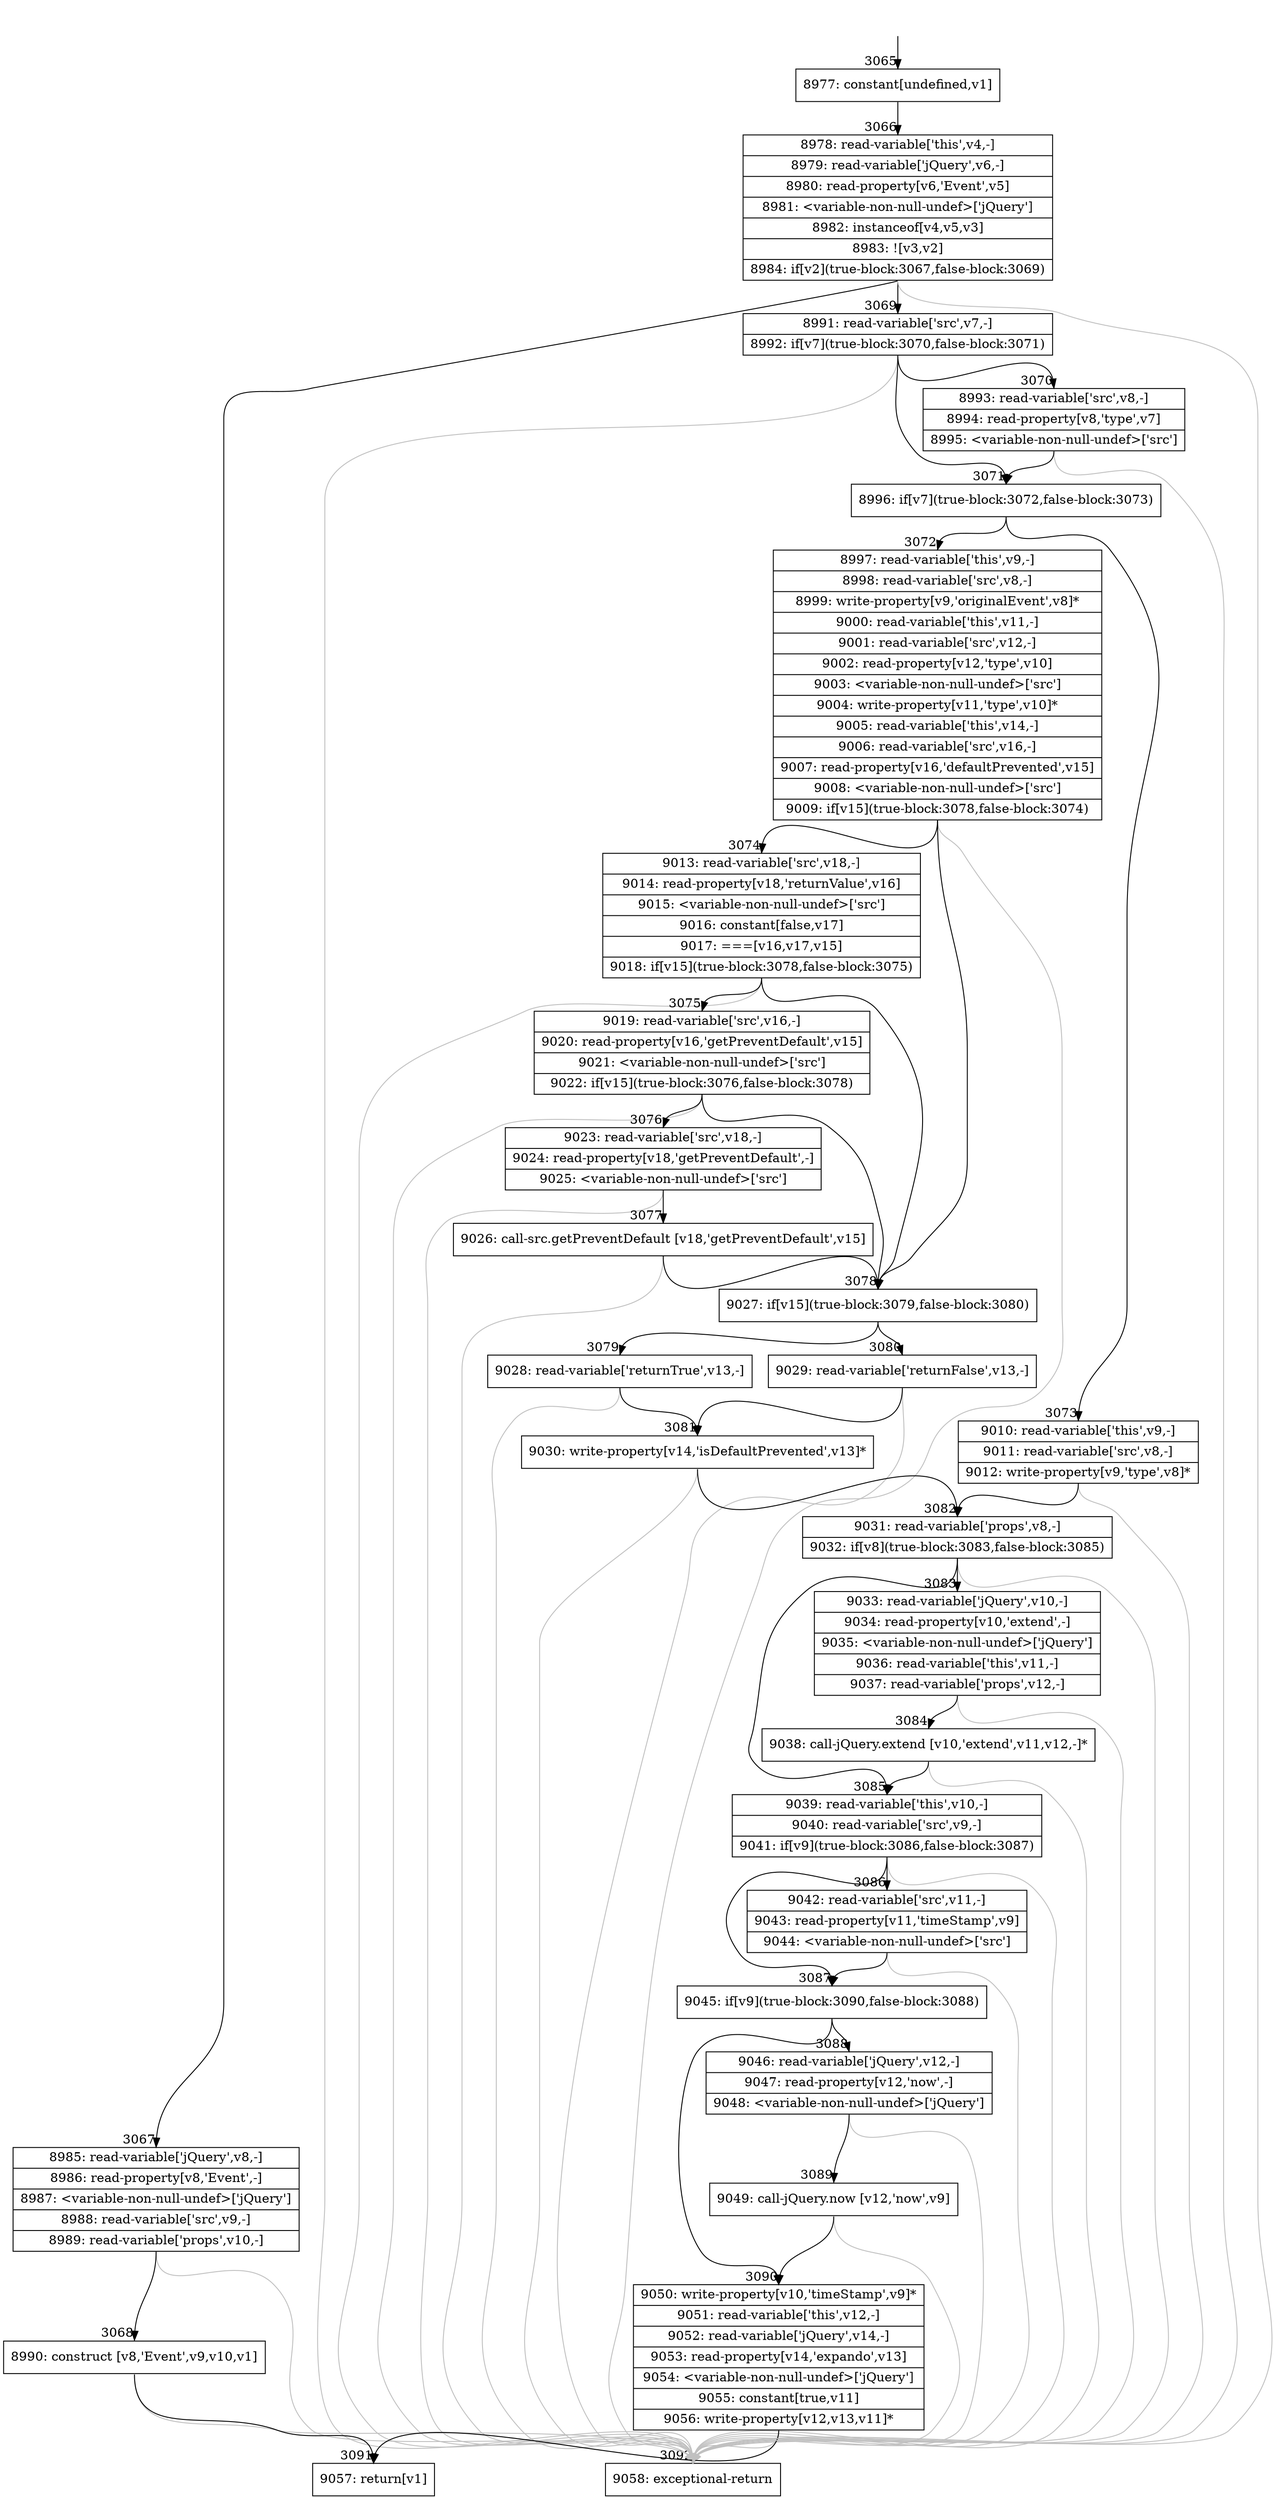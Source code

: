 digraph {
rankdir="TD"
BB_entry187[shape=none,label=""];
BB_entry187 -> BB3065 [tailport=s, headport=n, headlabel="    3065"]
BB3065 [shape=record label="{8977: constant[undefined,v1]}" ] 
BB3065 -> BB3066 [tailport=s, headport=n, headlabel="      3066"]
BB3066 [shape=record label="{8978: read-variable['this',v4,-]|8979: read-variable['jQuery',v6,-]|8980: read-property[v6,'Event',v5]|8981: \<variable-non-null-undef\>['jQuery']|8982: instanceof[v4,v5,v3]|8983: ![v3,v2]|8984: if[v2](true-block:3067,false-block:3069)}" ] 
BB3066 -> BB3067 [tailport=s, headport=n, headlabel="      3067"]
BB3066 -> BB3069 [tailport=s, headport=n, headlabel="      3069"]
BB3066 -> BB3092 [tailport=s, headport=n, color=gray, headlabel="      3092"]
BB3067 [shape=record label="{8985: read-variable['jQuery',v8,-]|8986: read-property[v8,'Event',-]|8987: \<variable-non-null-undef\>['jQuery']|8988: read-variable['src',v9,-]|8989: read-variable['props',v10,-]}" ] 
BB3067 -> BB3068 [tailport=s, headport=n, headlabel="      3068"]
BB3067 -> BB3092 [tailport=s, headport=n, color=gray]
BB3068 [shape=record label="{8990: construct [v8,'Event',v9,v10,v1]}" ] 
BB3068 -> BB3091 [tailport=s, headport=n, headlabel="      3091"]
BB3068 -> BB3092 [tailport=s, headport=n, color=gray]
BB3069 [shape=record label="{8991: read-variable['src',v7,-]|8992: if[v7](true-block:3070,false-block:3071)}" ] 
BB3069 -> BB3071 [tailport=s, headport=n, headlabel="      3071"]
BB3069 -> BB3070 [tailport=s, headport=n, headlabel="      3070"]
BB3069 -> BB3092 [tailport=s, headport=n, color=gray]
BB3070 [shape=record label="{8993: read-variable['src',v8,-]|8994: read-property[v8,'type',v7]|8995: \<variable-non-null-undef\>['src']}" ] 
BB3070 -> BB3071 [tailport=s, headport=n]
BB3070 -> BB3092 [tailport=s, headport=n, color=gray]
BB3071 [shape=record label="{8996: if[v7](true-block:3072,false-block:3073)}" ] 
BB3071 -> BB3072 [tailport=s, headport=n, headlabel="      3072"]
BB3071 -> BB3073 [tailport=s, headport=n, headlabel="      3073"]
BB3072 [shape=record label="{8997: read-variable['this',v9,-]|8998: read-variable['src',v8,-]|8999: write-property[v9,'originalEvent',v8]*|9000: read-variable['this',v11,-]|9001: read-variable['src',v12,-]|9002: read-property[v12,'type',v10]|9003: \<variable-non-null-undef\>['src']|9004: write-property[v11,'type',v10]*|9005: read-variable['this',v14,-]|9006: read-variable['src',v16,-]|9007: read-property[v16,'defaultPrevented',v15]|9008: \<variable-non-null-undef\>['src']|9009: if[v15](true-block:3078,false-block:3074)}" ] 
BB3072 -> BB3078 [tailport=s, headport=n, headlabel="      3078"]
BB3072 -> BB3074 [tailport=s, headport=n, headlabel="      3074"]
BB3072 -> BB3092 [tailport=s, headport=n, color=gray]
BB3073 [shape=record label="{9010: read-variable['this',v9,-]|9011: read-variable['src',v8,-]|9012: write-property[v9,'type',v8]*}" ] 
BB3073 -> BB3082 [tailport=s, headport=n, headlabel="      3082"]
BB3073 -> BB3092 [tailport=s, headport=n, color=gray]
BB3074 [shape=record label="{9013: read-variable['src',v18,-]|9014: read-property[v18,'returnValue',v16]|9015: \<variable-non-null-undef\>['src']|9016: constant[false,v17]|9017: ===[v16,v17,v15]|9018: if[v15](true-block:3078,false-block:3075)}" ] 
BB3074 -> BB3078 [tailport=s, headport=n]
BB3074 -> BB3075 [tailport=s, headport=n, headlabel="      3075"]
BB3074 -> BB3092 [tailport=s, headport=n, color=gray]
BB3075 [shape=record label="{9019: read-variable['src',v16,-]|9020: read-property[v16,'getPreventDefault',v15]|9021: \<variable-non-null-undef\>['src']|9022: if[v15](true-block:3076,false-block:3078)}" ] 
BB3075 -> BB3078 [tailport=s, headport=n]
BB3075 -> BB3076 [tailport=s, headport=n, headlabel="      3076"]
BB3075 -> BB3092 [tailport=s, headport=n, color=gray]
BB3076 [shape=record label="{9023: read-variable['src',v18,-]|9024: read-property[v18,'getPreventDefault',-]|9025: \<variable-non-null-undef\>['src']}" ] 
BB3076 -> BB3077 [tailport=s, headport=n, headlabel="      3077"]
BB3076 -> BB3092 [tailport=s, headport=n, color=gray]
BB3077 [shape=record label="{9026: call-src.getPreventDefault [v18,'getPreventDefault',v15]}" ] 
BB3077 -> BB3078 [tailport=s, headport=n]
BB3077 -> BB3092 [tailport=s, headport=n, color=gray]
BB3078 [shape=record label="{9027: if[v15](true-block:3079,false-block:3080)}" ] 
BB3078 -> BB3079 [tailport=s, headport=n, headlabel="      3079"]
BB3078 -> BB3080 [tailport=s, headport=n, headlabel="      3080"]
BB3079 [shape=record label="{9028: read-variable['returnTrue',v13,-]}" ] 
BB3079 -> BB3081 [tailport=s, headport=n, headlabel="      3081"]
BB3079 -> BB3092 [tailport=s, headport=n, color=gray]
BB3080 [shape=record label="{9029: read-variable['returnFalse',v13,-]}" ] 
BB3080 -> BB3081 [tailport=s, headport=n]
BB3080 -> BB3092 [tailport=s, headport=n, color=gray]
BB3081 [shape=record label="{9030: write-property[v14,'isDefaultPrevented',v13]*}" ] 
BB3081 -> BB3082 [tailport=s, headport=n]
BB3081 -> BB3092 [tailport=s, headport=n, color=gray]
BB3082 [shape=record label="{9031: read-variable['props',v8,-]|9032: if[v8](true-block:3083,false-block:3085)}" ] 
BB3082 -> BB3083 [tailport=s, headport=n, headlabel="      3083"]
BB3082 -> BB3085 [tailport=s, headport=n, headlabel="      3085"]
BB3082 -> BB3092 [tailport=s, headport=n, color=gray]
BB3083 [shape=record label="{9033: read-variable['jQuery',v10,-]|9034: read-property[v10,'extend',-]|9035: \<variable-non-null-undef\>['jQuery']|9036: read-variable['this',v11,-]|9037: read-variable['props',v12,-]}" ] 
BB3083 -> BB3084 [tailport=s, headport=n, headlabel="      3084"]
BB3083 -> BB3092 [tailport=s, headport=n, color=gray]
BB3084 [shape=record label="{9038: call-jQuery.extend [v10,'extend',v11,v12,-]*}" ] 
BB3084 -> BB3085 [tailport=s, headport=n]
BB3084 -> BB3092 [tailport=s, headport=n, color=gray]
BB3085 [shape=record label="{9039: read-variable['this',v10,-]|9040: read-variable['src',v9,-]|9041: if[v9](true-block:3086,false-block:3087)}" ] 
BB3085 -> BB3087 [tailport=s, headport=n, headlabel="      3087"]
BB3085 -> BB3086 [tailport=s, headport=n, headlabel="      3086"]
BB3085 -> BB3092 [tailport=s, headport=n, color=gray]
BB3086 [shape=record label="{9042: read-variable['src',v11,-]|9043: read-property[v11,'timeStamp',v9]|9044: \<variable-non-null-undef\>['src']}" ] 
BB3086 -> BB3087 [tailport=s, headport=n]
BB3086 -> BB3092 [tailport=s, headport=n, color=gray]
BB3087 [shape=record label="{9045: if[v9](true-block:3090,false-block:3088)}" ] 
BB3087 -> BB3090 [tailport=s, headport=n, headlabel="      3090"]
BB3087 -> BB3088 [tailport=s, headport=n, headlabel="      3088"]
BB3088 [shape=record label="{9046: read-variable['jQuery',v12,-]|9047: read-property[v12,'now',-]|9048: \<variable-non-null-undef\>['jQuery']}" ] 
BB3088 -> BB3089 [tailport=s, headport=n, headlabel="      3089"]
BB3088 -> BB3092 [tailport=s, headport=n, color=gray]
BB3089 [shape=record label="{9049: call-jQuery.now [v12,'now',v9]}" ] 
BB3089 -> BB3090 [tailport=s, headport=n]
BB3089 -> BB3092 [tailport=s, headport=n, color=gray]
BB3090 [shape=record label="{9050: write-property[v10,'timeStamp',v9]*|9051: read-variable['this',v12,-]|9052: read-variable['jQuery',v14,-]|9053: read-property[v14,'expando',v13]|9054: \<variable-non-null-undef\>['jQuery']|9055: constant[true,v11]|9056: write-property[v12,v13,v11]*}" ] 
BB3090 -> BB3091 [tailport=s, headport=n]
BB3090 -> BB3092 [tailport=s, headport=n, color=gray]
BB3091 [shape=record label="{9057: return[v1]}" ] 
BB3092 [shape=record label="{9058: exceptional-return}" ] 
//#$~ 3362
}
